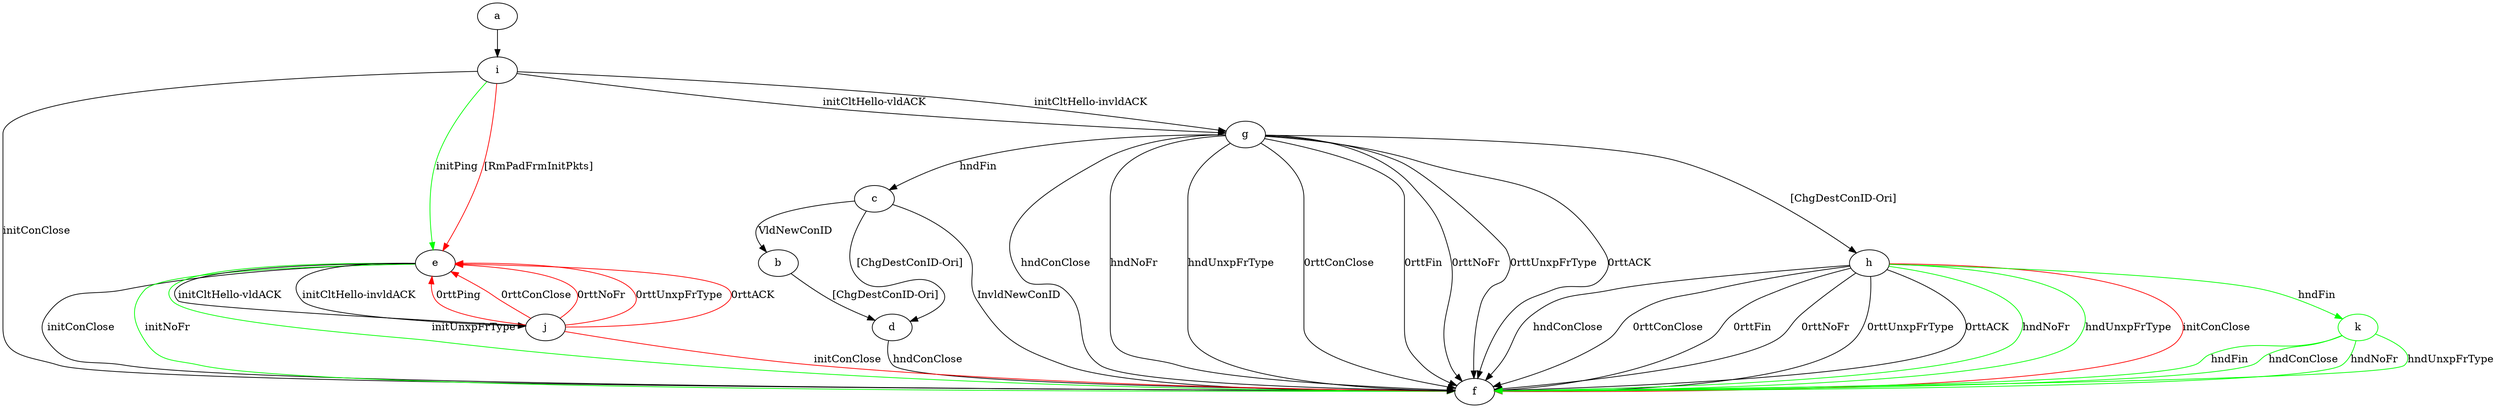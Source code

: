 digraph "" {
	a -> i	[key=0];
	b -> d	[key=0,
		label="[ChgDestConID-Ori] "];
	c -> b	[key=0,
		label="VldNewConID "];
	c -> d	[key=0,
		label="[ChgDestConID-Ori] "];
	c -> f	[key=0,
		label="InvldNewConID "];
	d -> f	[key=0,
		label="hndConClose "];
	e -> f	[key=0,
		label="initConClose "];
	e -> f	[key=1,
		color=green,
		label="initNoFr "];
	e -> f	[key=2,
		color=green,
		label="initUnxpFrType "];
	e -> j	[key=0,
		label="initCltHello-vldACK "];
	e -> j	[key=1,
		label="initCltHello-invldACK "];
	g -> c	[key=0,
		label="hndFin "];
	g -> f	[key=0,
		label="hndConClose "];
	g -> f	[key=1,
		label="hndNoFr "];
	g -> f	[key=2,
		label="hndUnxpFrType "];
	g -> f	[key=3,
		label="0rttConClose "];
	g -> f	[key=4,
		label="0rttFin "];
	g -> f	[key=5,
		label="0rttNoFr "];
	g -> f	[key=6,
		label="0rttUnxpFrType "];
	g -> f	[key=7,
		label="0rttACK "];
	g -> h	[key=0,
		label="[ChgDestConID-Ori] "];
	h -> f	[key=0,
		label="hndConClose "];
	h -> f	[key=1,
		label="0rttConClose "];
	h -> f	[key=2,
		label="0rttFin "];
	h -> f	[key=3,
		label="0rttNoFr "];
	h -> f	[key=4,
		label="0rttUnxpFrType "];
	h -> f	[key=5,
		label="0rttACK "];
	h -> f	[key=6,
		color=green,
		label="hndNoFr "];
	h -> f	[key=7,
		color=green,
		label="hndUnxpFrType "];
	h -> f	[key=8,
		color=red,
		label="initConClose "];
	k	[color=green];
	h -> k	[key=0,
		color=green,
		label="hndFin "];
	i -> e	[key=0,
		color=green,
		label="initPing "];
	i -> e	[key=1,
		color=red,
		label="[RmPadFrmInitPkts] "];
	i -> f	[key=0,
		label="initConClose "];
	i -> g	[key=0,
		label="initCltHello-vldACK "];
	i -> g	[key=1,
		label="initCltHello-invldACK "];
	j -> e	[key=0,
		color=red,
		label="0rttPing "];
	j -> e	[key=1,
		color=red,
		label="0rttConClose "];
	j -> e	[key=2,
		color=red,
		label="0rttNoFr "];
	j -> e	[key=3,
		color=red,
		label="0rttUnxpFrType "];
	j -> e	[key=4,
		color=red,
		label="0rttACK "];
	j -> f	[key=0,
		color=red,
		label="initConClose "];
	k -> f	[key=0,
		color=green,
		label="hndFin "];
	k -> f	[key=1,
		color=green,
		label="hndConClose "];
	k -> f	[key=2,
		color=green,
		label="hndNoFr "];
	k -> f	[key=3,
		color=green,
		label="hndUnxpFrType "];
}

